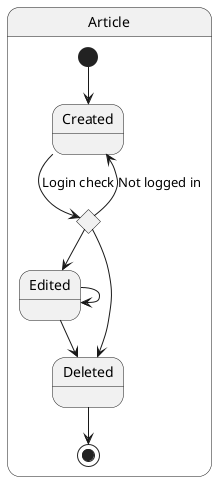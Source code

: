 @startuml Article

state Article {
  state "Created" as C
  state "Edited" as E 
  state "Deleted" as D
  state loggedIn <<choice>>

  [*] --> C

  C --> loggedIn : Login check
  loggedIn --> C : Not logged in
  
  loggedIn --> E
  loggedIn --> D
  
  E --> E
  E --> D
  
  D --> [*]
}

@enduml
